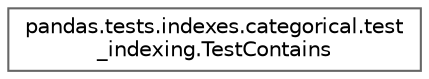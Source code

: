 digraph "Graphical Class Hierarchy"
{
 // LATEX_PDF_SIZE
  bgcolor="transparent";
  edge [fontname=Helvetica,fontsize=10,labelfontname=Helvetica,labelfontsize=10];
  node [fontname=Helvetica,fontsize=10,shape=box,height=0.2,width=0.4];
  rankdir="LR";
  Node0 [id="Node000000",label="pandas.tests.indexes.categorical.test\l_indexing.TestContains",height=0.2,width=0.4,color="grey40", fillcolor="white", style="filled",URL="$d4/dee/classpandas_1_1tests_1_1indexes_1_1categorical_1_1test__indexing_1_1TestContains.html",tooltip=" "];
}

